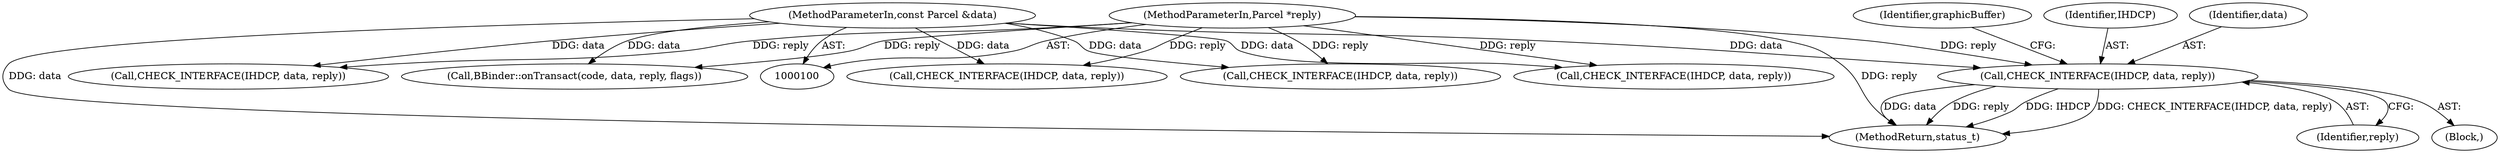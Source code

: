 digraph "0_Android_c82e31a7039a03dca7b37c65b7890ba5c1e18ced@pointer" {
"1000230" [label="(Call,CHECK_INTERFACE(IHDCP, data, reply))"];
"1000102" [label="(MethodParameterIn,const Parcel &data)"];
"1000103" [label="(MethodParameterIn,Parcel *reply)"];
"1000150" [label="(Call,CHECK_INTERFACE(IHDCP, data, reply))"];
"1000236" [label="(Identifier,graphicBuffer)"];
"1000230" [label="(Call,CHECK_INTERFACE(IHDCP, data, reply))"];
"1000229" [label="(Block,)"];
"1000357" [label="(MethodReturn,status_t)"];
"1000103" [label="(MethodParameterIn,Parcel *reply)"];
"1000111" [label="(Call,CHECK_INTERFACE(IHDCP, data, reply))"];
"1000160" [label="(Call,CHECK_INTERFACE(IHDCP, data, reply))"];
"1000231" [label="(Identifier,IHDCP)"];
"1000232" [label="(Identifier,data)"];
"1000102" [label="(MethodParameterIn,const Parcel &data)"];
"1000352" [label="(Call,BBinder::onTransact(code, data, reply, flags))"];
"1000130" [label="(Call,CHECK_INTERFACE(IHDCP, data, reply))"];
"1000233" [label="(Identifier,reply)"];
"1000230" -> "1000229"  [label="AST: "];
"1000230" -> "1000233"  [label="CFG: "];
"1000231" -> "1000230"  [label="AST: "];
"1000232" -> "1000230"  [label="AST: "];
"1000233" -> "1000230"  [label="AST: "];
"1000236" -> "1000230"  [label="CFG: "];
"1000230" -> "1000357"  [label="DDG: data"];
"1000230" -> "1000357"  [label="DDG: reply"];
"1000230" -> "1000357"  [label="DDG: IHDCP"];
"1000230" -> "1000357"  [label="DDG: CHECK_INTERFACE(IHDCP, data, reply)"];
"1000102" -> "1000230"  [label="DDG: data"];
"1000103" -> "1000230"  [label="DDG: reply"];
"1000102" -> "1000100"  [label="AST: "];
"1000102" -> "1000357"  [label="DDG: data"];
"1000102" -> "1000111"  [label="DDG: data"];
"1000102" -> "1000130"  [label="DDG: data"];
"1000102" -> "1000150"  [label="DDG: data"];
"1000102" -> "1000160"  [label="DDG: data"];
"1000102" -> "1000352"  [label="DDG: data"];
"1000103" -> "1000100"  [label="AST: "];
"1000103" -> "1000357"  [label="DDG: reply"];
"1000103" -> "1000111"  [label="DDG: reply"];
"1000103" -> "1000130"  [label="DDG: reply"];
"1000103" -> "1000150"  [label="DDG: reply"];
"1000103" -> "1000160"  [label="DDG: reply"];
"1000103" -> "1000352"  [label="DDG: reply"];
}
